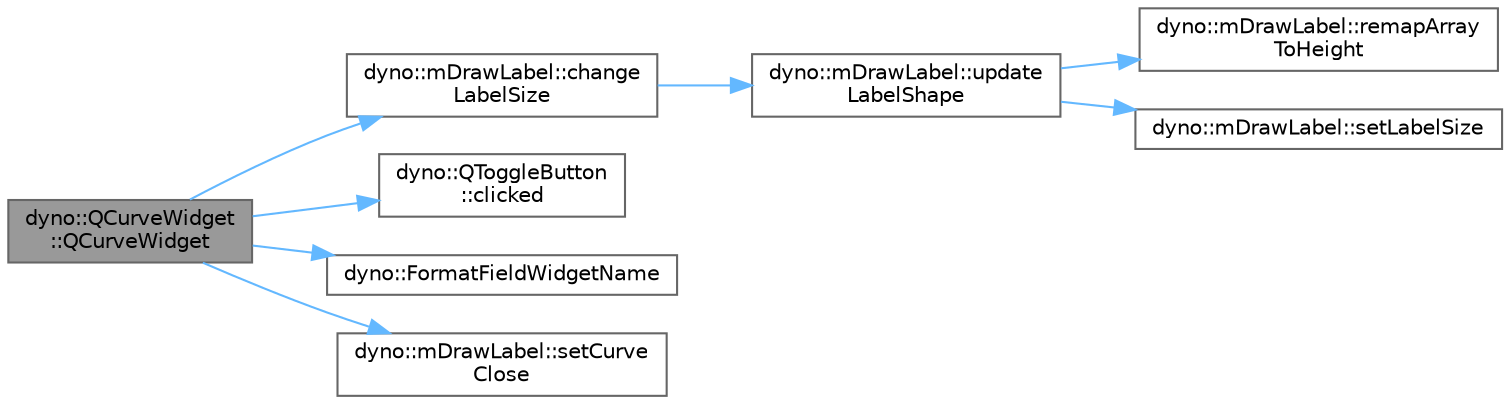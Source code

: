 digraph "dyno::QCurveWidget::QCurveWidget"
{
 // LATEX_PDF_SIZE
  bgcolor="transparent";
  edge [fontname=Helvetica,fontsize=10,labelfontname=Helvetica,labelfontsize=10];
  node [fontname=Helvetica,fontsize=10,shape=box,height=0.2,width=0.4];
  rankdir="LR";
  Node1 [id="Node000001",label="dyno::QCurveWidget\l::QCurveWidget",height=0.2,width=0.4,color="gray40", fillcolor="grey60", style="filled", fontcolor="black",tooltip=" "];
  Node1 -> Node2 [id="edge1_Node000001_Node000002",color="steelblue1",style="solid",tooltip=" "];
  Node2 [id="Node000002",label="dyno::mDrawLabel::change\lLabelSize",height=0.2,width=0.4,color="grey40", fillcolor="white", style="filled",URL="$classdyno_1_1m_draw_label.html#a56a364cb0c79031ef5a6132831d80c73",tooltip=" "];
  Node2 -> Node3 [id="edge2_Node000002_Node000003",color="steelblue1",style="solid",tooltip=" "];
  Node3 [id="Node000003",label="dyno::mDrawLabel::update\lLabelShape",height=0.2,width=0.4,color="grey40", fillcolor="white", style="filled",URL="$classdyno_1_1m_draw_label.html#a0941556ae84b55c5d300d35226258d31",tooltip=" "];
  Node3 -> Node4 [id="edge3_Node000003_Node000004",color="steelblue1",style="solid",tooltip=" "];
  Node4 [id="Node000004",label="dyno::mDrawLabel::remapArray\lToHeight",height=0.2,width=0.4,color="grey40", fillcolor="white", style="filled",URL="$classdyno_1_1m_draw_label.html#addcfd0b63abf216d03c10f69e126ad43",tooltip=" "];
  Node3 -> Node5 [id="edge4_Node000003_Node000005",color="steelblue1",style="solid",tooltip=" "];
  Node5 [id="Node000005",label="dyno::mDrawLabel::setLabelSize",height=0.2,width=0.4,color="grey40", fillcolor="white", style="filled",URL="$classdyno_1_1m_draw_label.html#a89b6747d17f4549dd5a00ca0f261d95b",tooltip=" "];
  Node1 -> Node6 [id="edge5_Node000001_Node000006",color="steelblue1",style="solid",tooltip=" "];
  Node6 [id="Node000006",label="dyno::QToggleButton\l::clicked",height=0.2,width=0.4,color="grey40", fillcolor="white", style="filled",URL="$classdyno_1_1_q_toggle_button.html#ab7fcf1b3732245d0fb4a301cc9e3de0c",tooltip=" "];
  Node1 -> Node7 [id="edge6_Node000001_Node000007",color="steelblue1",style="solid",tooltip=" "];
  Node7 [id="Node000007",label="dyno::FormatFieldWidgetName",height=0.2,width=0.4,color="grey40", fillcolor="white", style="filled",URL="$namespacedyno.html#a3dbb4b2c87f3ada8178335b6abeb48d7",tooltip=" "];
  Node1 -> Node8 [id="edge7_Node000001_Node000008",color="steelblue1",style="solid",tooltip=" "];
  Node8 [id="Node000008",label="dyno::mDrawLabel::setCurve\lClose",height=0.2,width=0.4,color="grey40", fillcolor="white", style="filled",URL="$classdyno_1_1m_draw_label.html#afb5720f7de166f5c4e6ffdff68f4389a",tooltip=" "];
}
